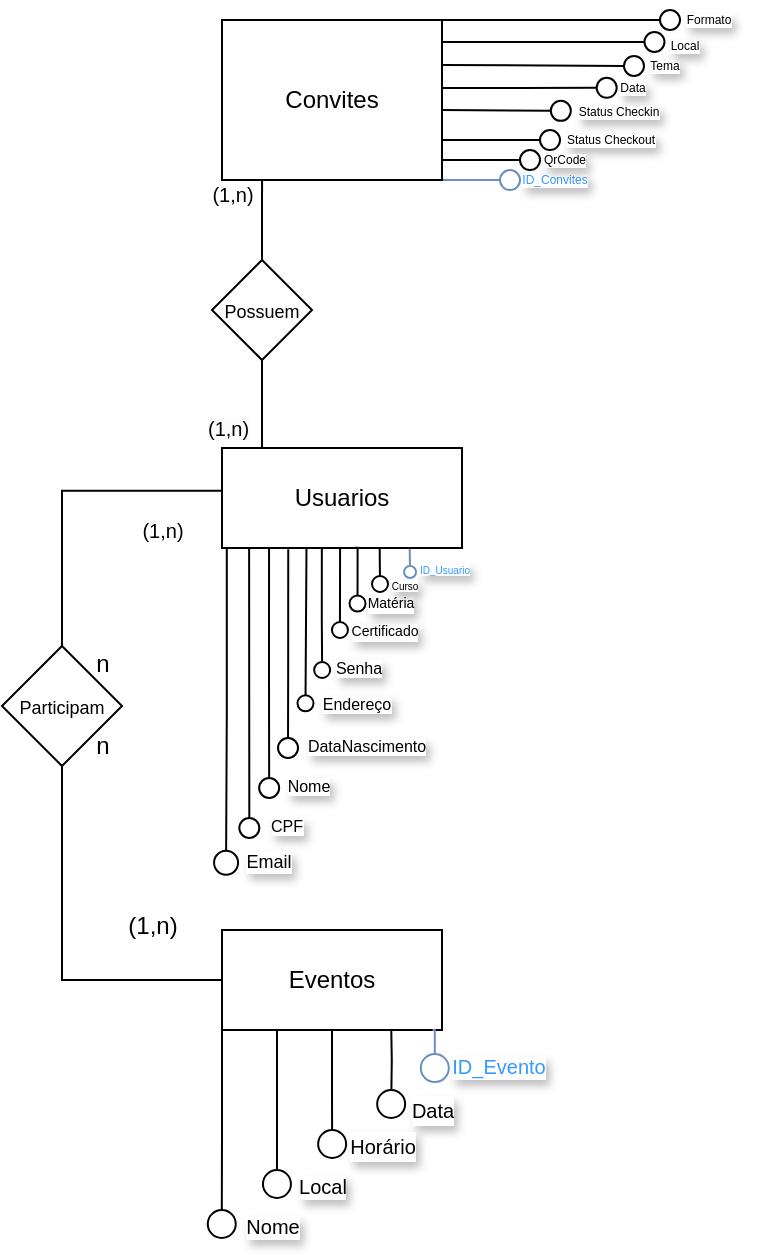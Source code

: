 <mxfile version="24.2.7" type="google">
  <diagram name="Página-1" id="0dIbunC9ELj0RHNaor59">
    <mxGraphModel dx="1195" dy="615" grid="1" gridSize="10" guides="1" tooltips="1" connect="1" arrows="1" fold="1" page="1" pageScale="1" pageWidth="827" pageHeight="1169" math="0" shadow="0">
      <root>
        <mxCell id="0" />
        <mxCell id="1" parent="0" />
        <mxCell id="w6L7mJUIzBAza5c3fSH0-17" style="edgeStyle=orthogonalEdgeStyle;rounded=0;orthogonalLoop=1;jettySize=auto;html=1;exitX=0.02;exitY=0.997;exitDx=0;exitDy=0;endArrow=circle;endFill=0;exitPerimeter=0;endSize=5;" parent="1" edge="1" source="w6L7mJUIzBAza5c3fSH0-1">
          <mxGeometry relative="1" as="geometry">
            <mxPoint x="142" y="448.35" as="targetPoint" />
            <mxPoint x="142.64" y="290" as="sourcePoint" />
          </mxGeometry>
        </mxCell>
        <mxCell id="Ym_yZa-TNB2dP0UwO2Zd-2" style="edgeStyle=orthogonalEdgeStyle;rounded=0;orthogonalLoop=1;jettySize=auto;html=1;exitX=0.113;exitY=1.01;exitDx=0;exitDy=0;endArrow=circle;endFill=0;endSize=4;exitPerimeter=0;" parent="1" edge="1" source="w6L7mJUIzBAza5c3fSH0-1">
          <mxGeometry relative="1" as="geometry">
            <mxPoint x="153.667" y="430" as="targetPoint" />
            <mxPoint x="153.5" y="290" as="sourcePoint" />
          </mxGeometry>
        </mxCell>
        <mxCell id="Ym_yZa-TNB2dP0UwO2Zd-3" style="edgeStyle=orthogonalEdgeStyle;rounded=0;orthogonalLoop=1;jettySize=auto;html=1;exitX=0.196;exitY=1.004;exitDx=0;exitDy=0;endSize=4;endArrow=circle;endFill=0;exitPerimeter=0;" parent="1" source="w6L7mJUIzBAza5c3fSH0-1" edge="1">
          <mxGeometry relative="1" as="geometry">
            <mxPoint x="163.588" y="410" as="targetPoint" />
            <mxPoint x="163.5" y="290" as="sourcePoint" />
          </mxGeometry>
        </mxCell>
        <mxCell id="Ym_yZa-TNB2dP0UwO2Zd-4" style="edgeStyle=orthogonalEdgeStyle;rounded=0;orthogonalLoop=1;jettySize=auto;html=1;exitX=0.276;exitY=1.012;exitDx=0;exitDy=0;endSize=4;endArrow=circle;endFill=0;exitPerimeter=0;" parent="1" edge="1" source="w6L7mJUIzBAza5c3fSH0-1">
          <mxGeometry relative="1" as="geometry">
            <mxPoint x="173" y="390" as="targetPoint" />
            <mxPoint x="173" y="290" as="sourcePoint" />
          </mxGeometry>
        </mxCell>
        <mxCell id="Ym_yZa-TNB2dP0UwO2Zd-7" style="edgeStyle=orthogonalEdgeStyle;rounded=0;orthogonalLoop=1;jettySize=auto;html=1;exitX=0.416;exitY=1.003;exitDx=0;exitDy=0;endSize=3;endArrow=circle;endFill=0;exitPerimeter=0;" parent="1" edge="1" source="w6L7mJUIzBAza5c3fSH0-1">
          <mxGeometry relative="1" as="geometry">
            <mxPoint x="190.111" y="350" as="targetPoint" />
            <mxPoint x="190" y="290" as="sourcePoint" />
            <Array as="points">
              <mxPoint x="190" y="320" />
              <mxPoint x="190" y="320" />
            </Array>
          </mxGeometry>
        </mxCell>
        <mxCell id="LyV2E375RYbHCo403toP-18" style="edgeStyle=orthogonalEdgeStyle;rounded=0;orthogonalLoop=1;jettySize=auto;html=1;exitX=0.492;exitY=1.003;exitDx=0;exitDy=0;endSize=3;fontSize=9;endArrow=circle;endFill=0;exitPerimeter=0;" edge="1" parent="1" source="w6L7mJUIzBAza5c3fSH0-1">
          <mxGeometry relative="1" as="geometry">
            <mxPoint x="198.963" y="330" as="targetPoint" />
            <mxPoint x="199" y="290" as="sourcePoint" />
            <Array as="points" />
          </mxGeometry>
        </mxCell>
        <mxCell id="w6L7mJUIzBAza5c3fSH0-1" value="&lt;font style=&quot;vertical-align: inherit;&quot;&gt;&lt;font style=&quot;vertical-align: inherit;&quot;&gt;Usuarios&lt;/font&gt;&lt;/font&gt;" style="html=1;whiteSpace=wrap;" parent="1" vertex="1">
          <mxGeometry x="140" y="234" width="120" height="50" as="geometry" />
        </mxCell>
        <mxCell id="w6L7mJUIzBAza5c3fSH0-12" value="&lt;span style=&quot;color: rgba(0, 0, 0, 0); font-family: monospace; font-size: 0px; text-align: start;&quot;&gt;%3CmxGraphModel%3E%3Croot%3E%3CmxCell%20id%3D%220%22%2F%3E%3CmxCell%20id%3D%221%22%20parent%3D%220%22%2F%3E%3CmxCell%20id%3D%222%22%20value%3D%22ID_Usuario%22%20style%3D%22edgeLabel%3Bhtml%3D1%3Balign%3Dcenter%3BverticalAlign%3Dmiddle%3Bresizable%3D0%3Bpoints%3D%5B%5D%3BlabelBorderColor%3Dnone%3BtextShadow%3D1%3B%22%20vertex%3D%221%22%20connectable%3D%220%22%20parent%3D%221%22%3E%3CmxGeometry%20x%3D%22259.717%22%20y%3D%22321.438%22%20as%3D%22geometry%22%2F%3E%3C%2FmxCell%3E%3C%2Froot%3E%3C%2FmxGraphModel%3E&lt;/span&gt;" style="text;html=1;align=center;verticalAlign=middle;resizable=0;points=[];autosize=1;strokeColor=none;fillColor=none;" parent="1" vertex="1">
          <mxGeometry x="215" y="338" width="20" height="30" as="geometry" />
        </mxCell>
        <mxCell id="w6L7mJUIzBAza5c3fSH0-13" value="Nome" style="edgeLabel;html=1;align=center;verticalAlign=middle;resizable=0;points=[];labelBorderColor=none;textShadow=1;fontSize=8;" parent="1" vertex="1" connectable="0">
          <mxGeometry x="180.997" y="404.998" as="geometry">
            <mxPoint x="2" y="-2" as="offset" />
          </mxGeometry>
        </mxCell>
        <mxCell id="w6L7mJUIzBAza5c3fSH0-16" value="CPF" style="edgeLabel;html=1;align=center;verticalAlign=middle;resizable=0;points=[];labelBorderColor=none;textShadow=1;fontSize=8;" parent="1" vertex="1" connectable="0">
          <mxGeometry x="203.997" y="404.998" as="geometry">
            <mxPoint x="-32" y="18" as="offset" />
          </mxGeometry>
        </mxCell>
        <mxCell id="w6L7mJUIzBAza5c3fSH0-20" value="Email" style="edgeLabel;html=1;align=center;verticalAlign=middle;resizable=0;points=[];labelBorderColor=none;textShadow=1;fontSize=9;" parent="1" vertex="1" connectable="0">
          <mxGeometry x="162.997" y="440.998" as="geometry" />
        </mxCell>
        <mxCell id="w6L7mJUIzBAza5c3fSH0-33" value="Senha" style="text;html=1;align=center;verticalAlign=middle;resizable=0;points=[];autosize=1;strokeColor=none;fillColor=none;textShadow=1;labelBackgroundColor=default;fontSize=8;" parent="1" vertex="1">
          <mxGeometry x="183" y="334" width="50" height="20" as="geometry" />
        </mxCell>
        <mxCell id="w6L7mJUIzBAza5c3fSH0-56" style="edgeStyle=orthogonalEdgeStyle;rounded=0;orthogonalLoop=1;jettySize=auto;html=1;exitX=0.75;exitY=1;exitDx=0;exitDy=0;endArrow=circle;endFill=0;" parent="1" edge="1">
          <mxGeometry relative="1" as="geometry">
            <mxPoint x="224.456" y="570" as="targetPoint" />
            <mxPoint x="224.4" y="510" as="sourcePoint" />
          </mxGeometry>
        </mxCell>
        <mxCell id="w6L7mJUIzBAza5c3fSH0-62" style="edgeStyle=orthogonalEdgeStyle;rounded=0;orthogonalLoop=1;jettySize=auto;html=1;exitX=0.5;exitY=1;exitDx=0;exitDy=0;endArrow=circle;endFill=0;" parent="1" source="w6L7mJUIzBAza5c3fSH0-38" edge="1">
          <mxGeometry relative="1" as="geometry">
            <mxPoint x="195.095" y="590" as="targetPoint" />
          </mxGeometry>
        </mxCell>
        <mxCell id="w6L7mJUIzBAza5c3fSH0-64" style="edgeStyle=orthogonalEdgeStyle;rounded=0;orthogonalLoop=1;jettySize=auto;html=1;exitX=0.25;exitY=1;exitDx=0;exitDy=0;endArrow=circle;endFill=0;" parent="1" source="w6L7mJUIzBAza5c3fSH0-38" edge="1">
          <mxGeometry relative="1" as="geometry">
            <mxPoint x="167.476" y="610" as="targetPoint" />
          </mxGeometry>
        </mxCell>
        <mxCell id="w6L7mJUIzBAza5c3fSH0-69" style="edgeStyle=orthogonalEdgeStyle;rounded=0;orthogonalLoop=1;jettySize=auto;html=1;exitX=0;exitY=1;exitDx=0;exitDy=0;endArrow=circle;endFill=0;" parent="1" source="w6L7mJUIzBAza5c3fSH0-38" edge="1">
          <mxGeometry relative="1" as="geometry">
            <mxPoint x="139.857" y="630" as="targetPoint" />
          </mxGeometry>
        </mxCell>
        <mxCell id="w6L7mJUIzBAza5c3fSH0-38" value="Eventos" style="html=1;whiteSpace=wrap;" parent="1" vertex="1">
          <mxGeometry x="140" y="475" width="110" height="50" as="geometry" />
        </mxCell>
        <mxCell id="w6L7mJUIzBAza5c3fSH0-43" value="(1,n)" style="text;html=1;align=center;verticalAlign=middle;resizable=0;points=[];autosize=1;strokeColor=none;fillColor=none;fontSize=10;" parent="1" vertex="1">
          <mxGeometry x="90" y="260" width="40" height="30" as="geometry" />
        </mxCell>
        <mxCell id="w6L7mJUIzBAza5c3fSH0-48" style="edgeStyle=orthogonalEdgeStyle;rounded=0;orthogonalLoop=1;jettySize=auto;html=1;exitX=0.5;exitY=1;exitDx=0;exitDy=0;entryX=0;entryY=0.5;entryDx=0;entryDy=0;endArrow=none;endFill=0;" parent="1" source="w6L7mJUIzBAza5c3fSH0-44" target="w6L7mJUIzBAza5c3fSH0-38" edge="1">
          <mxGeometry relative="1" as="geometry">
            <Array as="points">
              <mxPoint x="60" y="500" />
              <mxPoint x="140" y="500" />
            </Array>
          </mxGeometry>
        </mxCell>
        <mxCell id="w6L7mJUIzBAza5c3fSH0-44" value="&lt;font style=&quot;font-size: 9px;&quot;&gt;Participam&lt;/font&gt;" style="rhombus;whiteSpace=wrap;html=1;" parent="1" vertex="1">
          <mxGeometry x="30" y="333" width="60" height="60" as="geometry" />
        </mxCell>
        <mxCell id="w6L7mJUIzBAza5c3fSH0-47" style="edgeStyle=orthogonalEdgeStyle;rounded=0;orthogonalLoop=1;jettySize=auto;html=1;exitX=0.5;exitY=0;exitDx=0;exitDy=0;entryX=0.003;entryY=0.428;entryDx=0;entryDy=0;entryPerimeter=0;endArrow=none;endFill=0;" parent="1" source="w6L7mJUIzBAza5c3fSH0-44" target="w6L7mJUIzBAza5c3fSH0-1" edge="1">
          <mxGeometry relative="1" as="geometry" />
        </mxCell>
        <mxCell id="w6L7mJUIzBAza5c3fSH0-51" value="&lt;font color=&quot;#3399ff&quot; style=&quot;font-size: 10px;&quot;&gt;ID_Evento&lt;/font&gt;" style="text;html=1;align=center;verticalAlign=middle;resizable=0;points=[];autosize=1;textShadow=1;labelBorderColor=none;labelBackgroundColor=default;fontSize=10;horizontal=1;fontStyle=0;" parent="1" vertex="1">
          <mxGeometry x="243" y="528" width="70" height="30" as="geometry" />
        </mxCell>
        <mxCell id="w6L7mJUIzBAza5c3fSH0-53" style="edgeStyle=orthogonalEdgeStyle;rounded=0;orthogonalLoop=1;jettySize=auto;html=1;exitX=0.96;exitY=1.009;exitDx=0;exitDy=0;entryX=0.535;entryY=0.067;entryDx=0;entryDy=0;entryPerimeter=0;endArrow=circle;endFill=0;exitPerimeter=0;fillColor=#dae8fc;strokeColor=#6c8ebf;" parent="1" target="w6L7mJUIzBAza5c3fSH0-57" edge="1">
          <mxGeometry relative="1" as="geometry">
            <mxPoint x="245.3" y="525" as="sourcePoint" />
            <mxPoint x="244.7" y="563.06" as="targetPoint" />
          </mxGeometry>
        </mxCell>
        <mxCell id="w6L7mJUIzBAza5c3fSH0-57" value="&lt;font style=&quot;font-size: 10px;&quot;&gt;Data&lt;/font&gt;" style="text;html=1;align=center;verticalAlign=middle;resizable=0;points=[];autosize=1;strokeColor=none;fillColor=none;textShadow=1;labelBackgroundColor=default;" parent="1" vertex="1">
          <mxGeometry x="225" y="550" width="40" height="30" as="geometry" />
        </mxCell>
        <mxCell id="w6L7mJUIzBAza5c3fSH0-63" value="&lt;font style=&quot;font-size: 10px;&quot;&gt;Horário&lt;/font&gt;" style="text;html=1;align=center;verticalAlign=middle;resizable=0;points=[];autosize=1;strokeColor=none;fillColor=none;textShadow=1;labelBackgroundColor=default;" parent="1" vertex="1">
          <mxGeometry x="190" y="568" width="60" height="30" as="geometry" />
        </mxCell>
        <mxCell id="w6L7mJUIzBAza5c3fSH0-65" value="&lt;font style=&quot;font-size: 10px;&quot;&gt;Local&lt;/font&gt;" style="text;html=1;align=center;verticalAlign=middle;resizable=0;points=[];autosize=1;strokeColor=none;fillColor=none;fontSize=9;labelBackgroundColor=default;textShadow=1;" parent="1" vertex="1">
          <mxGeometry x="165" y="588" width="50" height="30" as="geometry" />
        </mxCell>
        <mxCell id="w6L7mJUIzBAza5c3fSH0-70" value="Nome" style="text;html=1;align=center;verticalAlign=middle;resizable=0;points=[];autosize=1;strokeColor=none;fillColor=none;fontSize=10;labelBackgroundColor=default;textShadow=1;" parent="1" vertex="1">
          <mxGeometry x="140" y="608" width="50" height="30" as="geometry" />
        </mxCell>
        <mxCell id="w6L7mJUIzBAza5c3fSH0-73" value="n" style="text;html=1;align=center;verticalAlign=middle;resizable=0;points=[];autosize=1;strokeColor=none;fillColor=none;" parent="1" vertex="1">
          <mxGeometry x="65" y="327" width="30" height="30" as="geometry" />
        </mxCell>
        <mxCell id="w6L7mJUIzBAza5c3fSH0-74" value="n" style="text;html=1;align=center;verticalAlign=middle;resizable=0;points=[];autosize=1;strokeColor=none;fillColor=none;" parent="1" vertex="1">
          <mxGeometry x="65" y="368" width="30" height="30" as="geometry" />
        </mxCell>
        <mxCell id="w6L7mJUIzBAza5c3fSH0-75" value="(1,n)" style="text;html=1;align=center;verticalAlign=middle;resizable=0;points=[];autosize=1;strokeColor=none;fillColor=none;" parent="1" vertex="1">
          <mxGeometry x="80" y="458" width="50" height="30" as="geometry" />
        </mxCell>
        <mxCell id="w6L7mJUIzBAza5c3fSH0-80" value="Endereço" style="text;html=1;align=center;verticalAlign=middle;resizable=0;points=[];autosize=1;strokeColor=none;fillColor=none;labelBackgroundColor=default;textShadow=1;fontSize=8;" parent="1" vertex="1">
          <mxGeometry x="177" y="352" width="60" height="20" as="geometry" />
        </mxCell>
        <mxCell id="w6L7mJUIzBAza5c3fSH0-93" value="DataNascimento" style="text;html=1;align=center;verticalAlign=middle;resizable=0;points=[];autosize=1;strokeColor=none;fillColor=none;textShadow=1;labelBackgroundColor=default;fontSize=8;" parent="1" vertex="1">
          <mxGeometry x="172" y="373" width="80" height="20" as="geometry" />
        </mxCell>
        <mxCell id="5fnAD5aKDhT1vsIg49br-5" value="&lt;font style=&quot;font-size: 9px;&quot;&gt;Possuem&lt;/font&gt;" style="rhombus;whiteSpace=wrap;html=1;" parent="1" vertex="1">
          <mxGeometry x="135" y="140" width="50" height="50" as="geometry" />
        </mxCell>
        <mxCell id="5fnAD5aKDhT1vsIg49br-8" style="edgeStyle=orthogonalEdgeStyle;rounded=0;orthogonalLoop=1;jettySize=auto;html=1;exitX=0.5;exitY=1;exitDx=0;exitDy=0;entryX=0.181;entryY=0;entryDx=0;entryDy=0;entryPerimeter=0;endArrow=none;endFill=0;" parent="1" source="5fnAD5aKDhT1vsIg49br-5" target="w6L7mJUIzBAza5c3fSH0-1" edge="1">
          <mxGeometry relative="1" as="geometry">
            <Array as="points">
              <mxPoint x="160" y="234" />
            </Array>
          </mxGeometry>
        </mxCell>
        <mxCell id="5fnAD5aKDhT1vsIg49br-38" style="rounded=0;orthogonalLoop=1;jettySize=auto;html=1;exitX=1;exitY=0.5;exitDx=0;exitDy=0;endArrow=circle;endFill=0;endSize=4;entryX=0.505;entryY=-0.105;entryDx=0;entryDy=0;entryPerimeter=0;" parent="1" edge="1">
          <mxGeometry relative="1" as="geometry">
            <mxPoint x="338.35" y="53.9" as="targetPoint" />
            <Array as="points">
              <mxPoint x="250" y="54" />
              <mxPoint x="260" y="54" />
              <mxPoint x="270" y="54" />
              <mxPoint x="290" y="54" />
            </Array>
            <mxPoint x="250.0" y="44.0" as="sourcePoint" />
          </mxGeometry>
        </mxCell>
        <mxCell id="5fnAD5aKDhT1vsIg49br-66" value="" style="rounded=0;orthogonalLoop=1;jettySize=auto;exitX=1;exitY=0;exitDx=0;exitDy=0;html=1;endArrow=circle;endFill=0;endSize=4;entryX=0.056;entryY=0.05;entryDx=0;entryDy=0;entryPerimeter=0;" parent="1" source="5fnAD5aKDhT1vsIg49br-9" edge="1">
          <mxGeometry relative="1" as="geometry">
            <mxPoint x="362.24" y="31" as="targetPoint" />
            <Array as="points">
              <mxPoint x="250" y="31" />
              <mxPoint x="290" y="31" />
              <mxPoint x="340" y="31" />
            </Array>
            <mxPoint x="250.0" y="19" as="sourcePoint" />
          </mxGeometry>
        </mxCell>
        <mxCell id="LyV2E375RYbHCo403toP-1" style="rounded=0;orthogonalLoop=1;jettySize=auto;html=1;exitX=1;exitY=0;exitDx=0;exitDy=0;endArrow=circle;endFill=0;endSize=4;" edge="1" parent="1" source="5fnAD5aKDhT1vsIg49br-9">
          <mxGeometry relative="1" as="geometry">
            <mxPoint x="370" y="20" as="targetPoint" />
          </mxGeometry>
        </mxCell>
        <mxCell id="LyV2E375RYbHCo403toP-10" style="rounded=0;orthogonalLoop=1;jettySize=auto;html=1;exitX=1;exitY=0.75;exitDx=0;exitDy=0;endArrow=circle;endFill=0;endSize=4;" edge="1" parent="1" source="5fnAD5aKDhT1vsIg49br-9">
          <mxGeometry relative="1" as="geometry">
            <mxPoint x="310.0" y="80.034" as="targetPoint" />
          </mxGeometry>
        </mxCell>
        <mxCell id="LyV2E375RYbHCo403toP-11" style="rounded=0;orthogonalLoop=1;jettySize=auto;html=1;exitX=1;exitY=1;exitDx=0;exitDy=0;endArrow=circle;endFill=0;fontSize=8;endSize=4;" edge="1" parent="1">
          <mxGeometry relative="1" as="geometry">
            <mxPoint x="300" y="90.032" as="targetPoint" />
            <mxPoint x="250.0" y="90.0" as="sourcePoint" />
          </mxGeometry>
        </mxCell>
        <mxCell id="LyV2E375RYbHCo403toP-13" style="rounded=0;orthogonalLoop=1;jettySize=auto;html=1;exitX=1;exitY=1;exitDx=0;exitDy=0;textShadow=0;fillColor=#dae8fc;strokeColor=#6c8ebf;endArrow=circle;endFill=0;endSize=4;" edge="1" parent="1" source="5fnAD5aKDhT1vsIg49br-9">
          <mxGeometry relative="1" as="geometry">
            <mxPoint x="290" y="100.032" as="targetPoint" />
          </mxGeometry>
        </mxCell>
        <mxCell id="5fnAD5aKDhT1vsIg49br-9" value="Convites" style="html=1;whiteSpace=wrap;" parent="1" vertex="1">
          <mxGeometry x="140" y="20" width="110" height="80" as="geometry" />
        </mxCell>
        <mxCell id="5fnAD5aKDhT1vsIg49br-10" style="edgeStyle=orthogonalEdgeStyle;rounded=0;orthogonalLoop=1;jettySize=auto;html=1;exitX=0.5;exitY=0;exitDx=0;exitDy=0;entryX=0.182;entryY=1;entryDx=0;entryDy=0;entryPerimeter=0;endArrow=none;endFill=0;" parent="1" source="5fnAD5aKDhT1vsIg49br-5" target="5fnAD5aKDhT1vsIg49br-9" edge="1">
          <mxGeometry relative="1" as="geometry" />
        </mxCell>
        <mxCell id="5fnAD5aKDhT1vsIg49br-11" value="(1,n)" style="text;html=1;align=center;verticalAlign=middle;resizable=0;points=[];autosize=1;strokeColor=none;fillColor=none;fontSize=10;" parent="1" vertex="1">
          <mxGeometry x="125" y="92" width="40" height="30" as="geometry" />
        </mxCell>
        <mxCell id="5fnAD5aKDhT1vsIg49br-12" value="&lt;span style=&quot;color: rgb(0, 0, 0); font-family: Helvetica; font-size: 10px; font-style: normal; font-variant-ligatures: normal; font-variant-caps: normal; font-weight: 400; letter-spacing: normal; orphans: 2; text-align: center; text-indent: 0px; text-transform: none; widows: 2; word-spacing: 0px; -webkit-text-stroke-width: 0px; white-space: nowrap; background-color: rgb(251, 251, 251); text-decoration-thickness: initial; text-decoration-style: initial; text-decoration-color: initial; display: inline !important; float: none;&quot;&gt;(1,n)&lt;/span&gt;" style="text;whiteSpace=wrap;html=1;" parent="1" vertex="1">
          <mxGeometry x="131" y="210" width="50" height="40" as="geometry" />
        </mxCell>
        <mxCell id="5fnAD5aKDhT1vsIg49br-60" value="&lt;font style=&quot;font-size: 6px;&quot; color=&quot;#3399ff&quot;&gt;ID_Convites&lt;/font&gt;" style="text;html=1;align=center;verticalAlign=middle;resizable=0;points=[];autosize=1;strokeColor=none;fillColor=none;fontSize=6;labelBackgroundColor=default;textShadow=1;labelPosition=center;verticalLabelPosition=middle;" parent="1" vertex="1">
          <mxGeometry x="276" y="90" width="60" height="20" as="geometry" />
        </mxCell>
        <mxCell id="5fnAD5aKDhT1vsIg49br-61" value="&lt;span style=&quot;font-size: 6px;&quot;&gt;Data&lt;/span&gt;" style="text;html=1;align=center;verticalAlign=middle;resizable=0;points=[];autosize=1;strokeColor=none;fillColor=none;textShadow=1;labelBackgroundColor=default;spacing=0;spacingTop=1;fontSize=6;" parent="1" vertex="1">
          <mxGeometry x="330" y="43" width="30" height="20" as="geometry" />
        </mxCell>
        <mxCell id="5fnAD5aKDhT1vsIg49br-62" value="&lt;font style=&quot;font-size: 6px;&quot;&gt;Status Checkin&lt;/font&gt;" style="text;html=1;align=center;verticalAlign=middle;resizable=0;points=[];autosize=1;strokeColor=none;fillColor=none;fontSize=6;labelBackgroundColor=default;textShadow=1;" parent="1" vertex="1">
          <mxGeometry x="308" y="56" width="60" height="20" as="geometry" />
        </mxCell>
        <mxCell id="5fnAD5aKDhT1vsIg49br-64" value="&lt;font style=&quot;font-size: 6px;&quot;&gt;Tema&lt;/font&gt;" style="text;html=1;align=center;verticalAlign=middle;resizable=0;points=[];autosize=1;strokeColor=none;fillColor=none;fontSize=6;textShadow=1;labelBackgroundColor=default;" parent="1" vertex="1">
          <mxGeometry x="341" y="33" width="40" height="20" as="geometry" />
        </mxCell>
        <mxCell id="5fnAD5aKDhT1vsIg49br-69" value="&lt;font style=&quot;font-size: 6px;&quot;&gt;Formato&lt;/font&gt;" style="text;html=1;align=center;verticalAlign=middle;resizable=0;points=[];autosize=1;strokeColor=none;fillColor=none;fontSize=6;textShadow=1;labelBackgroundColor=default;" parent="1" vertex="1">
          <mxGeometry x="358" y="10" width="50" height="20" as="geometry" />
        </mxCell>
        <mxCell id="Ym_yZa-TNB2dP0UwO2Zd-10" value="ID_Usuario" style="text;html=1;align=center;verticalAlign=middle;resizable=0;points=[];autosize=1;textShadow=1;labelBackgroundColor=default;fontColor=#3399FF;fontSize=5;" parent="1" vertex="1">
          <mxGeometry x="226" y="284" width="50" height="20" as="geometry" />
        </mxCell>
        <mxCell id="LyV2E375RYbHCo403toP-3" value="Local" style="text;html=1;align=center;verticalAlign=middle;resizable=0;points=[];autosize=1;strokeColor=none;fillColor=none;labelBackgroundColor=default;textShadow=1;fontSize=6;" vertex="1" parent="1">
          <mxGeometry x="351" y="23" width="40" height="20" as="geometry" />
        </mxCell>
        <mxCell id="LyV2E375RYbHCo403toP-5" style="rounded=0;orthogonalLoop=1;jettySize=auto;html=1;exitX=1;exitY=0.25;exitDx=0;exitDy=0;endArrow=circle;endFill=0;fontSize=10;endSize=4;" edge="1" parent="1">
          <mxGeometry relative="1" as="geometry">
            <mxPoint x="250.0" y="42.5" as="sourcePoint" />
            <mxPoint x="352" y="43" as="targetPoint" />
          </mxGeometry>
        </mxCell>
        <mxCell id="LyV2E375RYbHCo403toP-7" value="&lt;font style=&quot;font-size: 6px;&quot;&gt;Status Checkout&lt;/font&gt;" style="text;html=1;align=center;verticalAlign=middle;resizable=0;points=[];autosize=1;strokeColor=none;fillColor=none;labelBackgroundColor=default;textShadow=1;fontSize=6;" vertex="1" parent="1">
          <mxGeometry x="299" y="70" width="70" height="20" as="geometry" />
        </mxCell>
        <mxCell id="LyV2E375RYbHCo403toP-8" style="rounded=0;orthogonalLoop=1;jettySize=auto;html=1;exitX=1;exitY=0.5;exitDx=0;exitDy=0;entryX=0.163;entryY=0.024;entryDx=0;entryDy=0;entryPerimeter=0;endArrow=circle;endFill=0;endSize=4;" edge="1" parent="1">
          <mxGeometry relative="1" as="geometry">
            <mxPoint x="250" y="65" as="sourcePoint" />
            <mxPoint x="315.41" y="65.48" as="targetPoint" />
          </mxGeometry>
        </mxCell>
        <mxCell id="LyV2E375RYbHCo403toP-12" value="&lt;font style=&quot;font-size: 6px;&quot;&gt;QrCode&lt;/font&gt;" style="text;html=1;align=center;verticalAlign=middle;resizable=0;points=[];autosize=1;strokeColor=none;fillColor=none;textShadow=1;labelBackgroundColor=default;fontSize=6;" vertex="1" parent="1">
          <mxGeometry x="291" y="80" width="40" height="20" as="geometry" />
        </mxCell>
        <mxCell id="LyV2E375RYbHCo403toP-15" value="&lt;font style=&quot;font-size: 7px;&quot;&gt;Certificado&lt;/font&gt;" style="text;html=1;align=center;verticalAlign=middle;resizable=0;points=[];autosize=1;strokeColor=none;fillColor=none;textShadow=1;labelBackgroundColor=default;fontSize=7;" vertex="1" parent="1">
          <mxGeometry x="191" y="316" width="60" height="20" as="geometry" />
        </mxCell>
        <mxCell id="LyV2E375RYbHCo403toP-16" style="rounded=0;orthogonalLoop=1;jettySize=auto;html=1;entryX=0.012;entryY=0.633;entryDx=0;entryDy=0;entryPerimeter=0;endArrow=circle;endFill=0;endSize=3;exitX=0.352;exitY=0.996;exitDx=0;exitDy=0;exitPerimeter=0;" edge="1" parent="1" source="w6L7mJUIzBAza5c3fSH0-1">
          <mxGeometry relative="1" as="geometry">
            <mxPoint x="182" y="290" as="sourcePoint" />
            <mxPoint x="181.72" y="366.66" as="targetPoint" />
          </mxGeometry>
        </mxCell>
        <mxCell id="LyV2E375RYbHCo403toP-19" style="edgeStyle=orthogonalEdgeStyle;rounded=0;orthogonalLoop=1;jettySize=auto;html=1;entryX=0.646;entryY=0.039;entryDx=0;entryDy=0;entryPerimeter=0;endSize=3;endArrow=circle;endFill=0;exitX=0.555;exitY=0.998;exitDx=0;exitDy=0;exitPerimeter=0;" edge="1" parent="1" source="w6L7mJUIzBAza5c3fSH0-1">
          <mxGeometry relative="1" as="geometry">
            <mxPoint x="208" y="290" as="sourcePoint" />
            <mxPoint x="207.76" y="316.78" as="targetPoint" />
          </mxGeometry>
        </mxCell>
        <mxCell id="LyV2E375RYbHCo403toP-20" value="&lt;font style=&quot;font-size: 7px;&quot;&gt;Matéria&lt;/font&gt;" style="text;html=1;align=center;verticalAlign=middle;resizable=0;points=[];autosize=1;strokeColor=none;fillColor=none;labelBackgroundColor=default;textShadow=1;fontSize=7;" vertex="1" parent="1">
          <mxGeometry x="199" y="302" width="50" height="20" as="geometry" />
        </mxCell>
        <mxCell id="LyV2E375RYbHCo403toP-21" style="edgeStyle=orthogonalEdgeStyle;rounded=0;orthogonalLoop=1;jettySize=auto;html=1;entryX=0.601;entryY=0.45;entryDx=0;entryDy=0;entryPerimeter=0;endArrow=circle;endFill=0;endSize=3;exitX=0.657;exitY=1.001;exitDx=0;exitDy=0;exitPerimeter=0;" edge="1" parent="1" source="w6L7mJUIzBAza5c3fSH0-1">
          <mxGeometry relative="1" as="geometry">
            <mxPoint x="219" y="290" as="sourcePoint" />
            <mxPoint x="219.05" y="307" as="targetPoint" />
          </mxGeometry>
        </mxCell>
        <mxCell id="LyV2E375RYbHCo403toP-22" value="&lt;font style=&quot;font-size: 5px;&quot;&gt;Curso&lt;/font&gt;" style="text;html=1;align=center;verticalAlign=middle;resizable=0;points=[];autosize=1;strokeColor=none;fillColor=none;fontSize=5;labelBackgroundColor=default;textShadow=1;" vertex="1" parent="1">
          <mxGeometry x="211" y="292" width="40" height="20" as="geometry" />
        </mxCell>
        <mxCell id="LyV2E375RYbHCo403toP-23" style="edgeStyle=orthogonalEdgeStyle;rounded=0;orthogonalLoop=1;jettySize=auto;html=1;exitX=0.157;exitY=0.016;exitDx=0;exitDy=0;entryX=0.427;entryY=0.4;entryDx=0;entryDy=0;entryPerimeter=0;fillColor=#dae8fc;strokeColor=#6c8ebf;endArrow=circle;endFill=0;endSize=2;exitPerimeter=0;" edge="1" parent="1" source="Ym_yZa-TNB2dP0UwO2Zd-10">
          <mxGeometry relative="1" as="geometry">
            <mxPoint x="234" y="290" as="sourcePoint" />
            <mxPoint x="234.08" y="300" as="targetPoint" />
          </mxGeometry>
        </mxCell>
      </root>
    </mxGraphModel>
  </diagram>
</mxfile>
